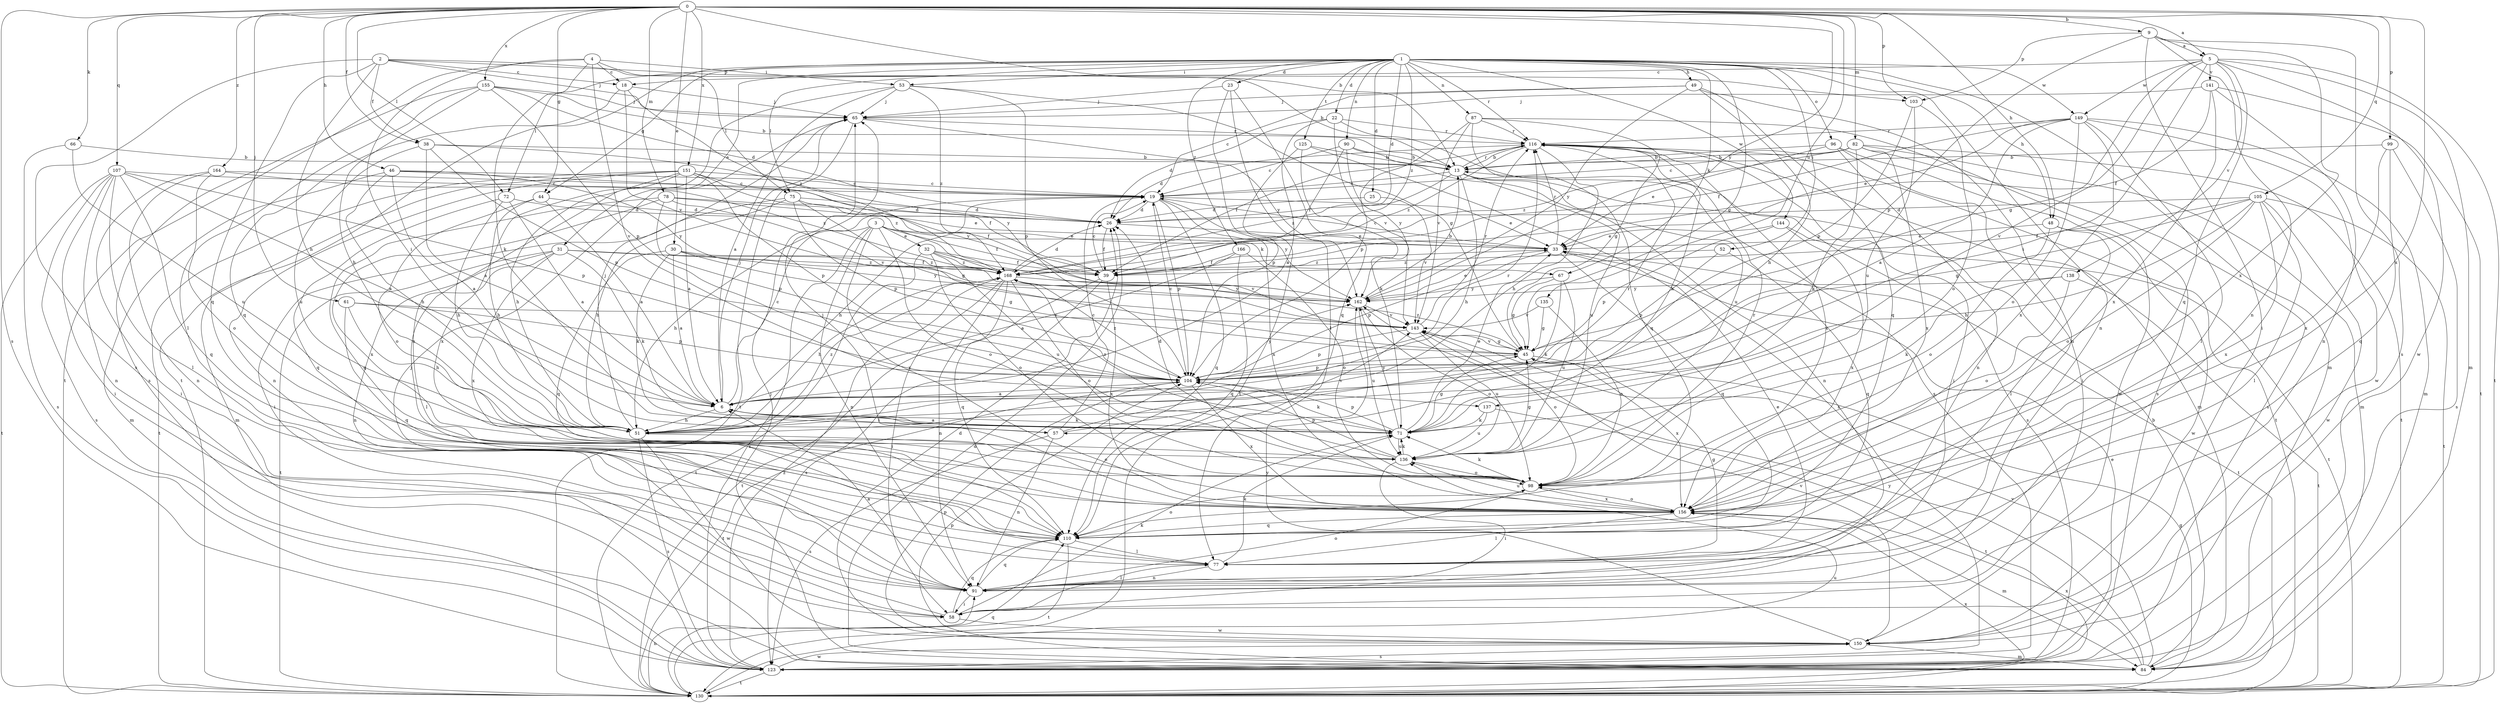 strict digraph  {
0;
1;
2;
3;
4;
5;
6;
9;
13;
18;
19;
22;
23;
25;
26;
30;
31;
32;
33;
38;
39;
44;
45;
46;
48;
49;
51;
52;
53;
57;
58;
61;
65;
66;
67;
71;
72;
75;
77;
78;
82;
84;
87;
90;
91;
96;
98;
99;
103;
104;
105;
107;
110;
116;
123;
125;
130;
135;
136;
137;
138;
141;
143;
144;
149;
150;
151;
155;
156;
162;
164;
166;
168;
0 -> 5  [label=a];
0 -> 9  [label=b];
0 -> 13  [label=b];
0 -> 30  [label=e];
0 -> 38  [label=f];
0 -> 44  [label=g];
0 -> 46  [label=h];
0 -> 48  [label=h];
0 -> 61  [label=j];
0 -> 66  [label=k];
0 -> 72  [label=l];
0 -> 78  [label=m];
0 -> 82  [label=m];
0 -> 99  [label=p];
0 -> 103  [label=p];
0 -> 105  [label=q];
0 -> 107  [label=q];
0 -> 123  [label=s];
0 -> 135  [label=u];
0 -> 151  [label=x];
0 -> 155  [label=x];
0 -> 156  [label=x];
0 -> 162  [label=y];
0 -> 164  [label=z];
1 -> 22  [label=d];
1 -> 23  [label=d];
1 -> 25  [label=d];
1 -> 26  [label=d];
1 -> 31  [label=e];
1 -> 44  [label=g];
1 -> 45  [label=g];
1 -> 48  [label=h];
1 -> 49  [label=h];
1 -> 52  [label=i];
1 -> 53  [label=i];
1 -> 67  [label=k];
1 -> 72  [label=l];
1 -> 75  [label=l];
1 -> 84  [label=m];
1 -> 87  [label=n];
1 -> 90  [label=n];
1 -> 91  [label=n];
1 -> 96  [label=o];
1 -> 116  [label=r];
1 -> 125  [label=t];
1 -> 130  [label=t];
1 -> 144  [label=w];
1 -> 149  [label=w];
1 -> 166  [label=z];
1 -> 168  [label=z];
2 -> 13  [label=b];
2 -> 18  [label=c];
2 -> 38  [label=f];
2 -> 51  [label=h];
2 -> 65  [label=j];
2 -> 103  [label=p];
2 -> 110  [label=q];
2 -> 123  [label=s];
3 -> 32  [label=e];
3 -> 33  [label=e];
3 -> 39  [label=f];
3 -> 51  [label=h];
3 -> 67  [label=k];
3 -> 91  [label=n];
3 -> 98  [label=o];
3 -> 123  [label=s];
3 -> 156  [label=x];
4 -> 18  [label=c];
4 -> 53  [label=i];
4 -> 57  [label=i];
4 -> 71  [label=k];
4 -> 75  [label=l];
4 -> 130  [label=t];
4 -> 137  [label=v];
5 -> 18  [label=c];
5 -> 45  [label=g];
5 -> 57  [label=i];
5 -> 84  [label=m];
5 -> 110  [label=q];
5 -> 130  [label=t];
5 -> 137  [label=v];
5 -> 138  [label=v];
5 -> 141  [label=v];
5 -> 149  [label=w];
5 -> 150  [label=w];
6 -> 19  [label=c];
6 -> 51  [label=h];
6 -> 57  [label=i];
6 -> 65  [label=j];
6 -> 71  [label=k];
6 -> 116  [label=r];
9 -> 5  [label=a];
9 -> 58  [label=i];
9 -> 91  [label=n];
9 -> 103  [label=p];
9 -> 104  [label=p];
9 -> 123  [label=s];
9 -> 156  [label=x];
13 -> 19  [label=c];
13 -> 51  [label=h];
13 -> 91  [label=n];
13 -> 116  [label=r];
13 -> 123  [label=s];
13 -> 136  [label=u];
13 -> 168  [label=z];
18 -> 65  [label=j];
18 -> 110  [label=q];
18 -> 143  [label=v];
18 -> 168  [label=z];
19 -> 26  [label=d];
19 -> 33  [label=e];
19 -> 51  [label=h];
19 -> 104  [label=p];
19 -> 110  [label=q];
19 -> 156  [label=x];
19 -> 162  [label=y];
22 -> 6  [label=a];
22 -> 26  [label=d];
22 -> 116  [label=r];
22 -> 123  [label=s];
22 -> 143  [label=v];
23 -> 65  [label=j];
23 -> 77  [label=l];
23 -> 110  [label=q];
23 -> 130  [label=t];
25 -> 26  [label=d];
25 -> 143  [label=v];
26 -> 33  [label=e];
26 -> 39  [label=f];
30 -> 6  [label=a];
30 -> 45  [label=g];
30 -> 71  [label=k];
30 -> 110  [label=q];
30 -> 162  [label=y];
30 -> 168  [label=z];
31 -> 39  [label=f];
31 -> 71  [label=k];
31 -> 77  [label=l];
31 -> 91  [label=n];
31 -> 130  [label=t];
31 -> 156  [label=x];
31 -> 168  [label=z];
32 -> 39  [label=f];
32 -> 98  [label=o];
32 -> 130  [label=t];
32 -> 136  [label=u];
32 -> 143  [label=v];
32 -> 168  [label=z];
33 -> 19  [label=c];
33 -> 104  [label=p];
33 -> 110  [label=q];
33 -> 116  [label=r];
33 -> 130  [label=t];
33 -> 168  [label=z];
38 -> 6  [label=a];
38 -> 13  [label=b];
38 -> 104  [label=p];
38 -> 136  [label=u];
38 -> 162  [label=y];
39 -> 19  [label=c];
39 -> 123  [label=s];
39 -> 130  [label=t];
39 -> 156  [label=x];
44 -> 6  [label=a];
44 -> 26  [label=d];
44 -> 51  [label=h];
44 -> 98  [label=o];
45 -> 104  [label=p];
45 -> 143  [label=v];
45 -> 156  [label=x];
45 -> 168  [label=z];
46 -> 6  [label=a];
46 -> 19  [label=c];
46 -> 39  [label=f];
46 -> 51  [label=h];
46 -> 84  [label=m];
46 -> 162  [label=y];
48 -> 33  [label=e];
48 -> 77  [label=l];
48 -> 98  [label=o];
48 -> 150  [label=w];
49 -> 19  [label=c];
49 -> 51  [label=h];
49 -> 65  [label=j];
49 -> 91  [label=n];
49 -> 110  [label=q];
49 -> 162  [label=y];
51 -> 65  [label=j];
51 -> 98  [label=o];
51 -> 123  [label=s];
51 -> 150  [label=w];
51 -> 168  [label=z];
52 -> 104  [label=p];
52 -> 110  [label=q];
52 -> 168  [label=z];
53 -> 6  [label=a];
53 -> 45  [label=g];
53 -> 65  [label=j];
53 -> 91  [label=n];
53 -> 104  [label=p];
53 -> 168  [label=z];
57 -> 19  [label=c];
57 -> 91  [label=n];
57 -> 116  [label=r];
57 -> 123  [label=s];
57 -> 143  [label=v];
58 -> 65  [label=j];
58 -> 71  [label=k];
58 -> 110  [label=q];
58 -> 150  [label=w];
61 -> 51  [label=h];
61 -> 104  [label=p];
61 -> 110  [label=q];
61 -> 143  [label=v];
65 -> 116  [label=r];
65 -> 130  [label=t];
65 -> 162  [label=y];
66 -> 13  [label=b];
66 -> 123  [label=s];
66 -> 136  [label=u];
67 -> 45  [label=g];
67 -> 71  [label=k];
67 -> 136  [label=u];
67 -> 162  [label=y];
71 -> 6  [label=a];
71 -> 33  [label=e];
71 -> 45  [label=g];
71 -> 104  [label=p];
71 -> 136  [label=u];
71 -> 162  [label=y];
71 -> 168  [label=z];
72 -> 6  [label=a];
72 -> 26  [label=d];
72 -> 51  [label=h];
72 -> 110  [label=q];
75 -> 26  [label=d];
75 -> 39  [label=f];
75 -> 45  [label=g];
75 -> 51  [label=h];
75 -> 58  [label=i];
75 -> 104  [label=p];
77 -> 33  [label=e];
77 -> 45  [label=g];
77 -> 71  [label=k];
77 -> 91  [label=n];
78 -> 26  [label=d];
78 -> 33  [label=e];
78 -> 104  [label=p];
78 -> 110  [label=q];
78 -> 143  [label=v];
78 -> 156  [label=x];
82 -> 13  [label=b];
82 -> 19  [label=c];
82 -> 71  [label=k];
82 -> 84  [label=m];
82 -> 123  [label=s];
82 -> 130  [label=t];
82 -> 156  [label=x];
82 -> 168  [label=z];
84 -> 13  [label=b];
84 -> 26  [label=d];
84 -> 65  [label=j];
84 -> 104  [label=p];
84 -> 143  [label=v];
84 -> 156  [label=x];
84 -> 162  [label=y];
87 -> 45  [label=g];
87 -> 104  [label=p];
87 -> 110  [label=q];
87 -> 116  [label=r];
87 -> 123  [label=s];
87 -> 143  [label=v];
90 -> 13  [label=b];
90 -> 19  [label=c];
90 -> 39  [label=f];
90 -> 136  [label=u];
90 -> 162  [label=y];
91 -> 6  [label=a];
91 -> 58  [label=i];
91 -> 77  [label=l];
91 -> 98  [label=o];
91 -> 110  [label=q];
96 -> 13  [label=b];
96 -> 33  [label=e];
96 -> 58  [label=i];
96 -> 91  [label=n];
96 -> 150  [label=w];
98 -> 71  [label=k];
98 -> 116  [label=r];
98 -> 156  [label=x];
99 -> 13  [label=b];
99 -> 110  [label=q];
99 -> 123  [label=s];
99 -> 156  [label=x];
103 -> 98  [label=o];
103 -> 104  [label=p];
103 -> 136  [label=u];
104 -> 6  [label=a];
104 -> 19  [label=c];
104 -> 71  [label=k];
104 -> 130  [label=t];
104 -> 156  [label=x];
104 -> 162  [label=y];
104 -> 168  [label=z];
105 -> 26  [label=d];
105 -> 39  [label=f];
105 -> 45  [label=g];
105 -> 51  [label=h];
105 -> 77  [label=l];
105 -> 98  [label=o];
105 -> 130  [label=t];
105 -> 150  [label=w];
105 -> 156  [label=x];
107 -> 6  [label=a];
107 -> 19  [label=c];
107 -> 58  [label=i];
107 -> 77  [label=l];
107 -> 91  [label=n];
107 -> 104  [label=p];
107 -> 110  [label=q];
107 -> 123  [label=s];
107 -> 130  [label=t];
110 -> 77  [label=l];
110 -> 98  [label=o];
110 -> 130  [label=t];
116 -> 13  [label=b];
116 -> 26  [label=d];
116 -> 39  [label=f];
116 -> 51  [label=h];
116 -> 58  [label=i];
116 -> 71  [label=k];
116 -> 84  [label=m];
116 -> 130  [label=t];
116 -> 156  [label=x];
116 -> 168  [label=z];
123 -> 33  [label=e];
123 -> 130  [label=t];
123 -> 150  [label=w];
123 -> 168  [label=z];
125 -> 13  [label=b];
125 -> 71  [label=k];
125 -> 104  [label=p];
125 -> 123  [label=s];
130 -> 45  [label=g];
130 -> 91  [label=n];
130 -> 110  [label=q];
130 -> 136  [label=u];
130 -> 156  [label=x];
135 -> 45  [label=g];
135 -> 98  [label=o];
135 -> 143  [label=v];
136 -> 26  [label=d];
136 -> 45  [label=g];
136 -> 58  [label=i];
136 -> 71  [label=k];
136 -> 98  [label=o];
136 -> 104  [label=p];
137 -> 71  [label=k];
137 -> 130  [label=t];
137 -> 136  [label=u];
138 -> 71  [label=k];
138 -> 98  [label=o];
138 -> 130  [label=t];
138 -> 162  [label=y];
141 -> 39  [label=f];
141 -> 65  [label=j];
141 -> 91  [label=n];
141 -> 130  [label=t];
141 -> 156  [label=x];
143 -> 45  [label=g];
143 -> 98  [label=o];
143 -> 104  [label=p];
143 -> 116  [label=r];
143 -> 136  [label=u];
144 -> 33  [label=e];
144 -> 104  [label=p];
144 -> 130  [label=t];
144 -> 156  [label=x];
149 -> 6  [label=a];
149 -> 33  [label=e];
149 -> 39  [label=f];
149 -> 77  [label=l];
149 -> 84  [label=m];
149 -> 98  [label=o];
149 -> 116  [label=r];
149 -> 150  [label=w];
149 -> 156  [label=x];
150 -> 26  [label=d];
150 -> 84  [label=m];
150 -> 104  [label=p];
150 -> 123  [label=s];
150 -> 143  [label=v];
150 -> 162  [label=y];
151 -> 6  [label=a];
151 -> 19  [label=c];
151 -> 51  [label=h];
151 -> 84  [label=m];
151 -> 91  [label=n];
151 -> 104  [label=p];
151 -> 130  [label=t];
151 -> 156  [label=x];
151 -> 162  [label=y];
151 -> 168  [label=z];
155 -> 13  [label=b];
155 -> 26  [label=d];
155 -> 51  [label=h];
155 -> 65  [label=j];
155 -> 77  [label=l];
155 -> 104  [label=p];
155 -> 123  [label=s];
156 -> 65  [label=j];
156 -> 77  [label=l];
156 -> 84  [label=m];
156 -> 98  [label=o];
156 -> 110  [label=q];
156 -> 136  [label=u];
162 -> 13  [label=b];
162 -> 33  [label=e];
162 -> 98  [label=o];
162 -> 136  [label=u];
162 -> 143  [label=v];
164 -> 19  [label=c];
164 -> 58  [label=i];
164 -> 91  [label=n];
164 -> 98  [label=o];
164 -> 168  [label=z];
166 -> 6  [label=a];
166 -> 39  [label=f];
166 -> 98  [label=o];
166 -> 110  [label=q];
168 -> 26  [label=d];
168 -> 51  [label=h];
168 -> 58  [label=i];
168 -> 91  [label=n];
168 -> 98  [label=o];
168 -> 110  [label=q];
168 -> 162  [label=y];
}
